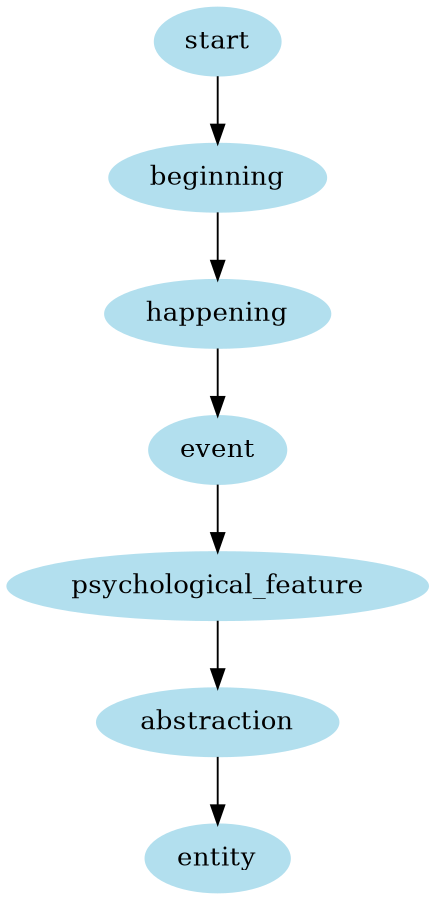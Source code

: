 digraph unix {
	node [color=lightblue2 style=filled]
	size="6,6"
	start -> beginning
	beginning -> happening
	happening -> event
	event -> psychological_feature
	psychological_feature -> abstraction
	abstraction -> entity
}
